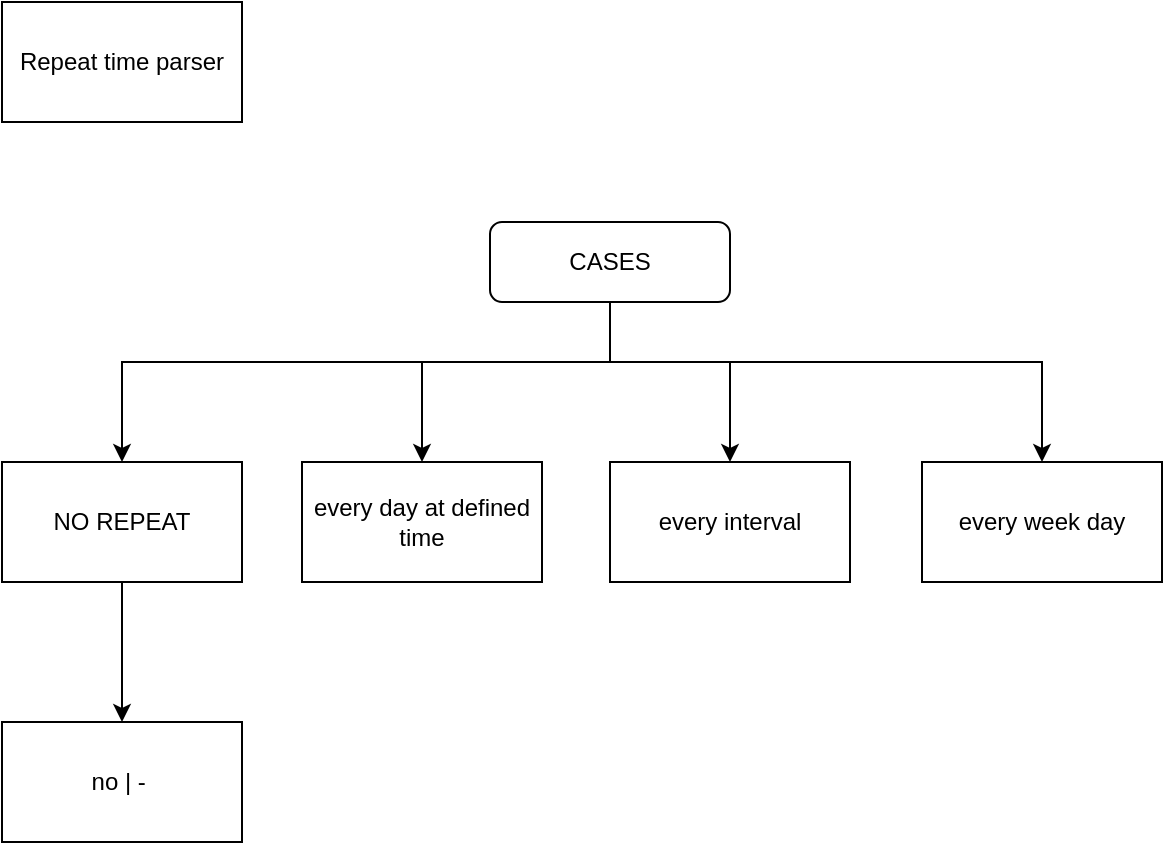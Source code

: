 <mxfile version="22.1.3" type="github">
  <diagram name="Page-1" id="AH94EO76De90hiazWx2p">
    <mxGraphModel dx="1434" dy="768" grid="1" gridSize="10" guides="1" tooltips="1" connect="1" arrows="1" fold="1" page="1" pageScale="1" pageWidth="827" pageHeight="1169" math="0" shadow="0">
      <root>
        <mxCell id="0" />
        <mxCell id="1" parent="0" />
        <mxCell id="AK0NPJC55HYe8F4YQEEh-1" value="Repeat time parser" style="rounded=0;whiteSpace=wrap;html=1;" vertex="1" parent="1">
          <mxGeometry x="50" y="20" width="120" height="60" as="geometry" />
        </mxCell>
        <mxCell id="AK0NPJC55HYe8F4YQEEh-4" style="edgeStyle=orthogonalEdgeStyle;rounded=0;orthogonalLoop=1;jettySize=auto;html=1;entryX=0.5;entryY=0;entryDx=0;entryDy=0;" edge="1" parent="1" source="AK0NPJC55HYe8F4YQEEh-2" target="AK0NPJC55HYe8F4YQEEh-3">
          <mxGeometry relative="1" as="geometry">
            <Array as="points">
              <mxPoint x="354" y="200" />
              <mxPoint x="110" y="200" />
            </Array>
          </mxGeometry>
        </mxCell>
        <mxCell id="AK0NPJC55HYe8F4YQEEh-6" style="edgeStyle=orthogonalEdgeStyle;rounded=0;orthogonalLoop=1;jettySize=auto;html=1;entryX=0.5;entryY=0;entryDx=0;entryDy=0;" edge="1" parent="1" source="AK0NPJC55HYe8F4YQEEh-2" target="AK0NPJC55HYe8F4YQEEh-5">
          <mxGeometry relative="1" as="geometry">
            <Array as="points">
              <mxPoint x="354" y="200" />
              <mxPoint x="260" y="200" />
            </Array>
          </mxGeometry>
        </mxCell>
        <mxCell id="AK0NPJC55HYe8F4YQEEh-9" style="edgeStyle=orthogonalEdgeStyle;rounded=0;orthogonalLoop=1;jettySize=auto;html=1;entryX=0.5;entryY=0;entryDx=0;entryDy=0;" edge="1" parent="1" source="AK0NPJC55HYe8F4YQEEh-2" target="AK0NPJC55HYe8F4YQEEh-7">
          <mxGeometry relative="1" as="geometry">
            <Array as="points">
              <mxPoint x="354" y="200" />
              <mxPoint x="414" y="200" />
            </Array>
          </mxGeometry>
        </mxCell>
        <mxCell id="AK0NPJC55HYe8F4YQEEh-11" style="edgeStyle=orthogonalEdgeStyle;rounded=0;orthogonalLoop=1;jettySize=auto;html=1;" edge="1" parent="1" source="AK0NPJC55HYe8F4YQEEh-2" target="AK0NPJC55HYe8F4YQEEh-10">
          <mxGeometry relative="1" as="geometry">
            <Array as="points">
              <mxPoint x="354" y="200" />
              <mxPoint x="570" y="200" />
            </Array>
          </mxGeometry>
        </mxCell>
        <mxCell id="AK0NPJC55HYe8F4YQEEh-2" value="CASES" style="rounded=1;whiteSpace=wrap;html=1;" vertex="1" parent="1">
          <mxGeometry x="294" y="130" width="120" height="40" as="geometry" />
        </mxCell>
        <mxCell id="AK0NPJC55HYe8F4YQEEh-15" value="" style="edgeStyle=orthogonalEdgeStyle;rounded=0;orthogonalLoop=1;jettySize=auto;html=1;" edge="1" parent="1" source="AK0NPJC55HYe8F4YQEEh-3" target="AK0NPJC55HYe8F4YQEEh-14">
          <mxGeometry relative="1" as="geometry" />
        </mxCell>
        <mxCell id="AK0NPJC55HYe8F4YQEEh-3" value="NO REPEAT" style="rounded=0;whiteSpace=wrap;html=1;" vertex="1" parent="1">
          <mxGeometry x="50" y="250" width="120" height="60" as="geometry" />
        </mxCell>
        <mxCell id="AK0NPJC55HYe8F4YQEEh-5" value="every day at defined time" style="rounded=0;whiteSpace=wrap;html=1;" vertex="1" parent="1">
          <mxGeometry x="200" y="250" width="120" height="60" as="geometry" />
        </mxCell>
        <mxCell id="AK0NPJC55HYe8F4YQEEh-7" value="every interval" style="rounded=0;whiteSpace=wrap;html=1;" vertex="1" parent="1">
          <mxGeometry x="354" y="250" width="120" height="60" as="geometry" />
        </mxCell>
        <mxCell id="AK0NPJC55HYe8F4YQEEh-10" value="every week day" style="rounded=0;whiteSpace=wrap;html=1;" vertex="1" parent="1">
          <mxGeometry x="510" y="250" width="120" height="60" as="geometry" />
        </mxCell>
        <mxCell id="AK0NPJC55HYe8F4YQEEh-14" value="no | -&amp;nbsp;" style="rounded=0;whiteSpace=wrap;html=1;" vertex="1" parent="1">
          <mxGeometry x="50" y="380" width="120" height="60" as="geometry" />
        </mxCell>
      </root>
    </mxGraphModel>
  </diagram>
</mxfile>

